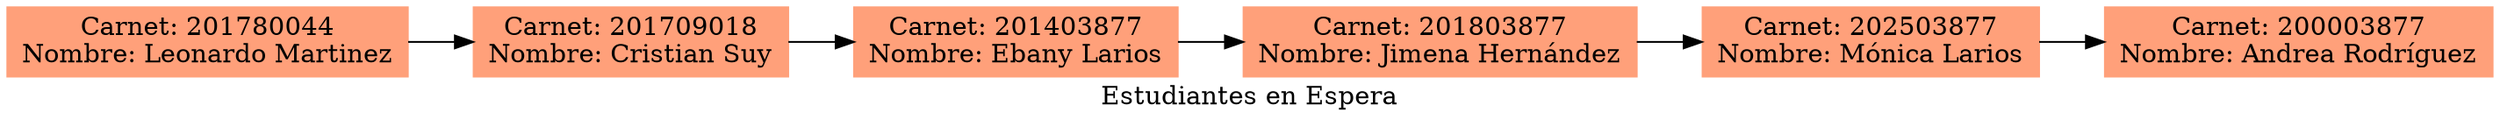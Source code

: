 digraph G {
label="Estudiantes en Espera"
node[shape=rectangle, style=filled, color=lightsalmon];
rankdir=LR;
NODO0[label="Carnet: 201780044
Nombre: Leonardo Martinez"];
NODO1[label="Carnet: 201709018
Nombre: Cristian Suy"];
NODO2[label="Carnet: 201403877
Nombre: Ebany Larios"];
NODO3[label="Carnet: 201803877
Nombre: Jimena Hernández"];
NODO4[label="Carnet: 202503877
Nombre: Mónica Larios"];
NODO5[label="Carnet: 200003877
Nombre: Andrea Rodríguez"];
NODO0->NODO1;
NODO1->NODO2;
NODO2->NODO3;
NODO3->NODO4;
NODO4->NODO5;

}